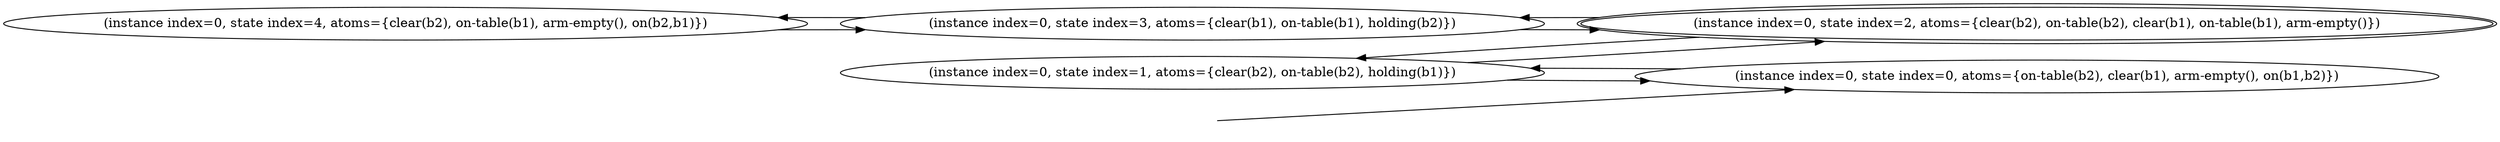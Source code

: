 digraph {
rankdir="LR"
s4[label="(instance index=0, state index=4, atoms={clear(b2), on-table(b1), arm-empty(), on(b2,b1)})"]
s0[label="(instance index=0, state index=0, atoms={on-table(b2), clear(b1), arm-empty(), on(b1,b2)})"]
s3[label="(instance index=0, state index=3, atoms={clear(b1), on-table(b1), holding(b2)})"]
s1[label="(instance index=0, state index=1, atoms={clear(b2), on-table(b2), holding(b1)})"]
s2[peripheries=2,label="(instance index=0, state index=2, atoms={clear(b2), on-table(b2), clear(b1), on-table(b1), arm-empty()})"]
Dangling [ label = "", style = invis ]
{ rank = same; Dangling }
Dangling -> s0
{ rank = same; s0}
{ rank = same; s3,s1}
{ rank = same; s2}
{
s4->s3
s0->s1
}
{
s3->s4
s3->s2
s1->s2
s1->s0
}
{
s2->s3
s2->s1
}
}
